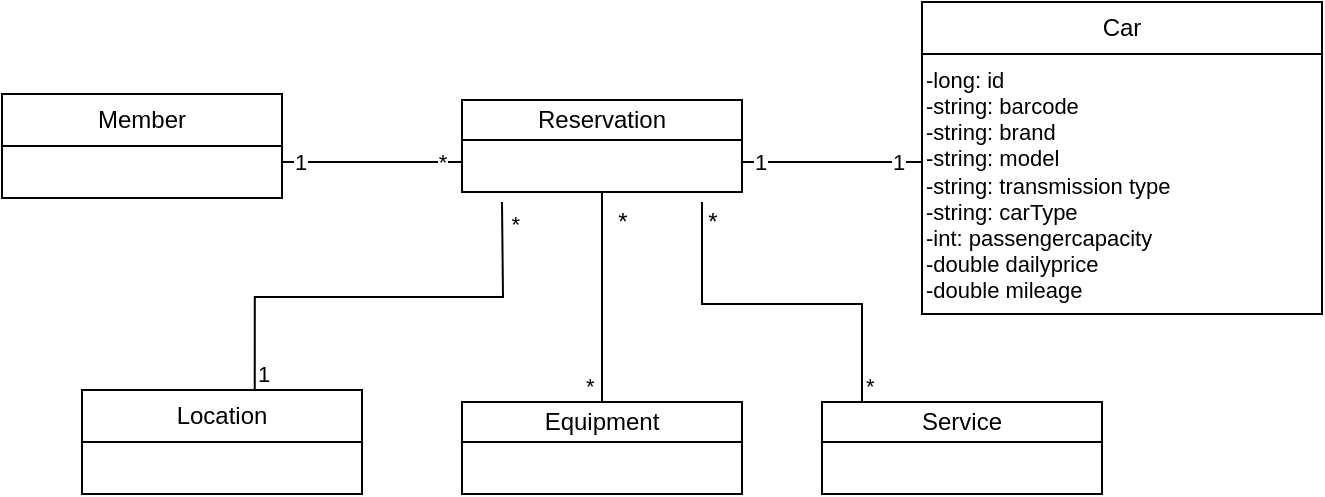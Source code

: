 <mxfile version="24.8.6">
  <diagram name="Sayfa -1" id="DsfhlX38hf4IYlWdqXJD">
    <mxGraphModel dx="746" dy="261" grid="1" gridSize="10" guides="1" tooltips="1" connect="1" arrows="1" fold="1" page="1" pageScale="1" pageWidth="827" pageHeight="1169" math="0" shadow="0">
      <root>
        <mxCell id="0" />
        <mxCell id="1" parent="0" />
        <mxCell id="fUjv_TRwUfzGpX_qra7n-5" value="Car" style="swimlane;fontStyle=0;childLayout=stackLayout;horizontal=1;startSize=26;fillColor=none;horizontalStack=0;resizeParent=1;resizeParentMax=0;resizeLast=0;collapsible=1;marginBottom=0;whiteSpace=wrap;html=1;" vertex="1" parent="1">
          <mxGeometry x="650" y="60" width="200" height="156" as="geometry" />
        </mxCell>
        <mxCell id="fUjv_TRwUfzGpX_qra7n-67" value="&lt;font style=&quot;font-size: 11px;&quot;&gt;-long: id&lt;/font&gt;&lt;div style=&quot;font-size: 11px;&quot;&gt;&lt;font style=&quot;font-size: 11px;&quot;&gt;-string: barcode&lt;/font&gt;&lt;/div&gt;&lt;div style=&quot;font-size: 11px;&quot;&gt;&lt;font style=&quot;font-size: 11px;&quot;&gt;-string: brand&lt;br&gt;&lt;/font&gt;&lt;/div&gt;&lt;div style=&quot;font-size: 11px;&quot;&gt;&lt;font style=&quot;font-size: 11px;&quot;&gt;-string: model&lt;/font&gt;&lt;/div&gt;&lt;div style=&quot;font-size: 11px;&quot;&gt;&lt;font style=&quot;font-size: 11px;&quot;&gt;-string: transmission type&lt;/font&gt;&lt;/div&gt;&lt;div style=&quot;font-size: 11px;&quot;&gt;&lt;font style=&quot;font-size: 11px;&quot;&gt;-string: carType&amp;nbsp;&amp;nbsp;&lt;/font&gt;&lt;/div&gt;&lt;div style=&quot;font-size: 11px;&quot;&gt;&lt;font style=&quot;font-size: 11px;&quot;&gt;-int: passengercapacity&lt;/font&gt;&lt;/div&gt;&lt;div style=&quot;font-size: 11px;&quot;&gt;&lt;font style=&quot;font-size: 11px;&quot;&gt;-double daily&lt;/font&gt;&lt;span style=&quot;background-color: initial;&quot;&gt;price&lt;/span&gt;&lt;/div&gt;&lt;div style=&quot;font-size: 11px;&quot;&gt;&lt;span style=&quot;background-color: initial;&quot;&gt;-double mileage&lt;/span&gt;&lt;/div&gt;" style="text;html=1;align=left;verticalAlign=middle;resizable=0;points=[];autosize=1;strokeColor=none;fillColor=none;" vertex="1" parent="fUjv_TRwUfzGpX_qra7n-5">
          <mxGeometry y="26" width="200" height="130" as="geometry" />
        </mxCell>
        <mxCell id="fUjv_TRwUfzGpX_qra7n-9" value="Location" style="swimlane;fontStyle=0;childLayout=stackLayout;horizontal=1;startSize=26;fillColor=none;horizontalStack=0;resizeParent=1;resizeParentMax=0;resizeLast=0;collapsible=1;marginBottom=0;whiteSpace=wrap;html=1;" vertex="1" parent="1">
          <mxGeometry x="230" y="254" width="140" height="52" as="geometry" />
        </mxCell>
        <mxCell id="fUjv_TRwUfzGpX_qra7n-13" value="Reservation" style="swimlane;fontStyle=0;childLayout=stackLayout;horizontal=1;startSize=20;fillColor=none;horizontalStack=0;resizeParent=1;resizeParentMax=0;resizeLast=0;collapsible=1;marginBottom=0;whiteSpace=wrap;html=1;" vertex="1" parent="1">
          <mxGeometry x="420" y="109" width="140" height="46" as="geometry" />
        </mxCell>
        <mxCell id="fUjv_TRwUfzGpX_qra7n-17" value="Member" style="swimlane;fontStyle=0;childLayout=stackLayout;horizontal=1;startSize=26;fillColor=none;horizontalStack=0;resizeParent=1;resizeParentMax=0;resizeLast=0;collapsible=1;marginBottom=0;whiteSpace=wrap;html=1;" vertex="1" parent="1">
          <mxGeometry x="190" y="106" width="140" height="52" as="geometry" />
        </mxCell>
        <mxCell id="fUjv_TRwUfzGpX_qra7n-23" value="Equipment" style="swimlane;fontStyle=0;childLayout=stackLayout;horizontal=1;startSize=20;fillColor=none;horizontalStack=0;resizeParent=1;resizeParentMax=0;resizeLast=0;collapsible=1;marginBottom=0;whiteSpace=wrap;html=1;" vertex="1" parent="1">
          <mxGeometry x="420" y="260" width="140" height="46" as="geometry" />
        </mxCell>
        <mxCell id="fUjv_TRwUfzGpX_qra7n-27" value="Service" style="swimlane;fontStyle=0;childLayout=stackLayout;horizontal=1;startSize=20;fillColor=none;horizontalStack=0;resizeParent=1;resizeParentMax=0;resizeLast=0;collapsible=1;marginBottom=0;whiteSpace=wrap;html=1;" vertex="1" parent="1">
          <mxGeometry x="600" y="260" width="140" height="46" as="geometry" />
        </mxCell>
        <mxCell id="fUjv_TRwUfzGpX_qra7n-31" value="" style="endArrow=none;html=1;edgeStyle=orthogonalEdgeStyle;rounded=0;" edge="1" parent="1">
          <mxGeometry relative="1" as="geometry">
            <mxPoint x="330" y="140" as="sourcePoint" />
            <mxPoint x="420" y="140" as="targetPoint" />
          </mxGeometry>
        </mxCell>
        <mxCell id="fUjv_TRwUfzGpX_qra7n-34" value="1" style="edgeLabel;html=1;align=center;verticalAlign=middle;resizable=0;points=[];" vertex="1" connectable="0" parent="fUjv_TRwUfzGpX_qra7n-31">
          <mxGeometry x="-0.809" y="3" relative="1" as="geometry">
            <mxPoint y="3" as="offset" />
          </mxGeometry>
        </mxCell>
        <mxCell id="fUjv_TRwUfzGpX_qra7n-38" value="*" style="edgeLabel;html=1;align=center;verticalAlign=middle;resizable=0;points=[];" vertex="1" connectable="0" parent="fUjv_TRwUfzGpX_qra7n-31">
          <mxGeometry x="0.502" y="5" relative="1" as="geometry">
            <mxPoint x="12" y="5" as="offset" />
          </mxGeometry>
        </mxCell>
        <mxCell id="fUjv_TRwUfzGpX_qra7n-43" value="" style="endArrow=none;html=1;edgeStyle=orthogonalEdgeStyle;rounded=0;exitX=0.5;exitY=0;exitDx=0;exitDy=0;entryX=0.5;entryY=1;entryDx=0;entryDy=0;" edge="1" parent="1" source="fUjv_TRwUfzGpX_qra7n-23" target="fUjv_TRwUfzGpX_qra7n-13">
          <mxGeometry relative="1" as="geometry">
            <mxPoint x="330" y="190" as="sourcePoint" />
            <mxPoint x="490" y="180" as="targetPoint" />
          </mxGeometry>
        </mxCell>
        <mxCell id="fUjv_TRwUfzGpX_qra7n-44" value="*" style="edgeLabel;resizable=0;html=1;align=left;verticalAlign=bottom;" connectable="0" vertex="1" parent="fUjv_TRwUfzGpX_qra7n-43">
          <mxGeometry x="-1" relative="1" as="geometry">
            <mxPoint x="-10" as="offset" />
          </mxGeometry>
        </mxCell>
        <mxCell id="fUjv_TRwUfzGpX_qra7n-46" value="*" style="text;html=1;align=center;verticalAlign=middle;resizable=0;points=[];autosize=1;strokeColor=none;fillColor=none;" vertex="1" parent="1">
          <mxGeometry x="485" y="155" width="30" height="30" as="geometry" />
        </mxCell>
        <mxCell id="fUjv_TRwUfzGpX_qra7n-47" value="" style="endArrow=none;html=1;edgeStyle=orthogonalEdgeStyle;rounded=0;" edge="1" parent="1">
          <mxGeometry relative="1" as="geometry">
            <mxPoint x="560" y="140" as="sourcePoint" />
            <mxPoint x="650" y="140" as="targetPoint" />
            <Array as="points">
              <mxPoint x="630" y="140" />
              <mxPoint x="630" y="140" />
            </Array>
          </mxGeometry>
        </mxCell>
        <mxCell id="fUjv_TRwUfzGpX_qra7n-48" value="1" style="edgeLabel;html=1;align=center;verticalAlign=middle;resizable=0;points=[];" vertex="1" connectable="0" parent="fUjv_TRwUfzGpX_qra7n-47">
          <mxGeometry x="-0.809" y="3" relative="1" as="geometry">
            <mxPoint y="3" as="offset" />
          </mxGeometry>
        </mxCell>
        <mxCell id="fUjv_TRwUfzGpX_qra7n-58" value="1" style="edgeLabel;html=1;align=center;verticalAlign=middle;resizable=0;points=[];" vertex="1" connectable="0" parent="fUjv_TRwUfzGpX_qra7n-47">
          <mxGeometry x="0.724" relative="1" as="geometry">
            <mxPoint as="offset" />
          </mxGeometry>
        </mxCell>
        <mxCell id="fUjv_TRwUfzGpX_qra7n-59" value="" style="endArrow=none;html=1;edgeStyle=orthogonalEdgeStyle;rounded=0;exitX=0.617;exitY=0.004;exitDx=0;exitDy=0;exitPerimeter=0;" edge="1" parent="1" source="fUjv_TRwUfzGpX_qra7n-9">
          <mxGeometry relative="1" as="geometry">
            <mxPoint x="400" y="210" as="sourcePoint" />
            <mxPoint x="440" y="160" as="targetPoint" />
          </mxGeometry>
        </mxCell>
        <mxCell id="fUjv_TRwUfzGpX_qra7n-60" value="1" style="edgeLabel;resizable=0;html=1;align=left;verticalAlign=bottom;" connectable="0" vertex="1" parent="fUjv_TRwUfzGpX_qra7n-59">
          <mxGeometry x="-1" relative="1" as="geometry" />
        </mxCell>
        <mxCell id="fUjv_TRwUfzGpX_qra7n-61" value="*" style="edgeLabel;resizable=0;html=1;align=right;verticalAlign=bottom;" connectable="0" vertex="1" parent="fUjv_TRwUfzGpX_qra7n-59">
          <mxGeometry x="1" relative="1" as="geometry">
            <mxPoint x="10" y="20" as="offset" />
          </mxGeometry>
        </mxCell>
        <mxCell id="fUjv_TRwUfzGpX_qra7n-62" value="" style="endArrow=none;html=1;edgeStyle=orthogonalEdgeStyle;rounded=0;exitX=0.357;exitY=0;exitDx=0;exitDy=0;exitPerimeter=0;" edge="1" parent="1" source="fUjv_TRwUfzGpX_qra7n-27">
          <mxGeometry relative="1" as="geometry">
            <mxPoint x="500" y="270" as="sourcePoint" />
            <mxPoint x="540" y="160" as="targetPoint" />
            <Array as="points">
              <mxPoint x="620" y="260" />
              <mxPoint x="620" y="211" />
              <mxPoint x="540" y="211" />
            </Array>
          </mxGeometry>
        </mxCell>
        <mxCell id="fUjv_TRwUfzGpX_qra7n-63" value="*" style="edgeLabel;resizable=0;html=1;align=left;verticalAlign=bottom;" connectable="0" vertex="1" parent="fUjv_TRwUfzGpX_qra7n-62">
          <mxGeometry x="-1" relative="1" as="geometry">
            <mxPoint x="-30" as="offset" />
          </mxGeometry>
        </mxCell>
        <mxCell id="fUjv_TRwUfzGpX_qra7n-64" value="*" style="text;html=1;align=center;verticalAlign=middle;resizable=0;points=[];autosize=1;strokeColor=none;fillColor=none;" vertex="1" parent="1">
          <mxGeometry x="530" y="155" width="30" height="30" as="geometry" />
        </mxCell>
      </root>
    </mxGraphModel>
  </diagram>
</mxfile>
